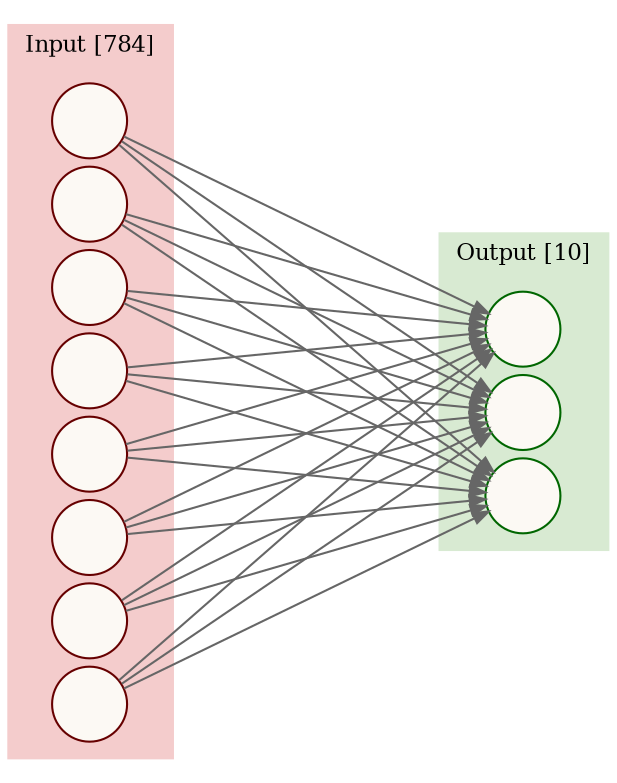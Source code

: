 digraph G {

    bgcolor = "transparent";
    rankdir = "LR";
    compound=true;

    graph [fontsize=11, nodesep=3, ranksep=2];
    node [fontsize=11];
    edge [fontname=11, arrowsize = 0.75, color="#666666"];

    rankdir=LR
        splines=line
        nodesep=.05;

    node [label=""];

    subgraph cluster_0 {
        bgcolor = "#f4cccc";
        color = "#f4cccc";
        node [style=filled, color="#660000", fillcolor="#fcf9f4", shape=circle];
        x1 x2 x3, x3, x4, x5, x6, x7, x8;
        label = "Input [784]";
    }

    subgraph cluster_1 {
        bgcolor = "#d8ead2";
        color = "#d8ead2";
        node [style=filled, color="#006600", fillcolor="#fcf9f4", shape=circle];
        O1 O2 O3;
        label="Output [10]";
    }

    x1 -> O1;
    x1 -> O2;
    x1 -> O3;

    x2 -> O1;
    x2 -> O2;
    x2 -> O3;

    x3 -> O1;
    x3 -> O2;
    x3 -> O3;

    x4 -> O1;
    x4 -> O2;
    x4 -> O3;

    x5 -> O1;
    x5 -> O2;
    x5 -> O3;

    x6 -> O1;
    x6 -> O2;
    x6 -> O3;

    x7 -> O1;
    x7 -> O2;
    x7 -> O3;

    x8 -> O1;
    x8 -> O2;
    x8 -> O3;
}
